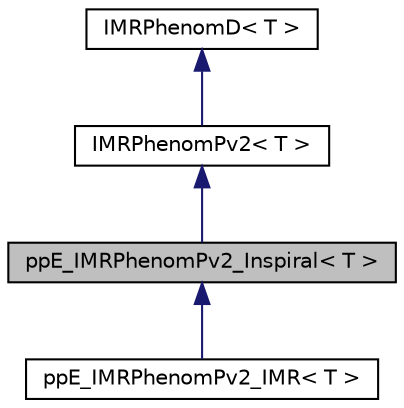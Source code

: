 digraph "ppE_IMRPhenomPv2_Inspiral&lt; T &gt;"
{
 // LATEX_PDF_SIZE
  edge [fontname="Helvetica",fontsize="10",labelfontname="Helvetica",labelfontsize="10"];
  node [fontname="Helvetica",fontsize="10",shape=record];
  Node1 [label="ppE_IMRPhenomPv2_Inspiral\< T \>",height=0.2,width=0.4,color="black", fillcolor="grey75", style="filled", fontcolor="black",tooltip=" "];
  Node2 -> Node1 [dir="back",color="midnightblue",fontsize="10",style="solid"];
  Node2 [label="IMRPhenomPv2\< T \>",height=0.2,width=0.4,color="black", fillcolor="white", style="filled",URL="$classIMRPhenomPv2.html",tooltip=" "];
  Node3 -> Node2 [dir="back",color="midnightblue",fontsize="10",style="solid"];
  Node3 [label="IMRPhenomD\< T \>",height=0.2,width=0.4,color="black", fillcolor="white", style="filled",URL="$classIMRPhenomD.html",tooltip=" "];
  Node1 -> Node4 [dir="back",color="midnightblue",fontsize="10",style="solid"];
  Node4 [label="ppE_IMRPhenomPv2_IMR\< T \>",height=0.2,width=0.4,color="black", fillcolor="white", style="filled",URL="$classppE__IMRPhenomPv2__IMR.html",tooltip=" "];
}
